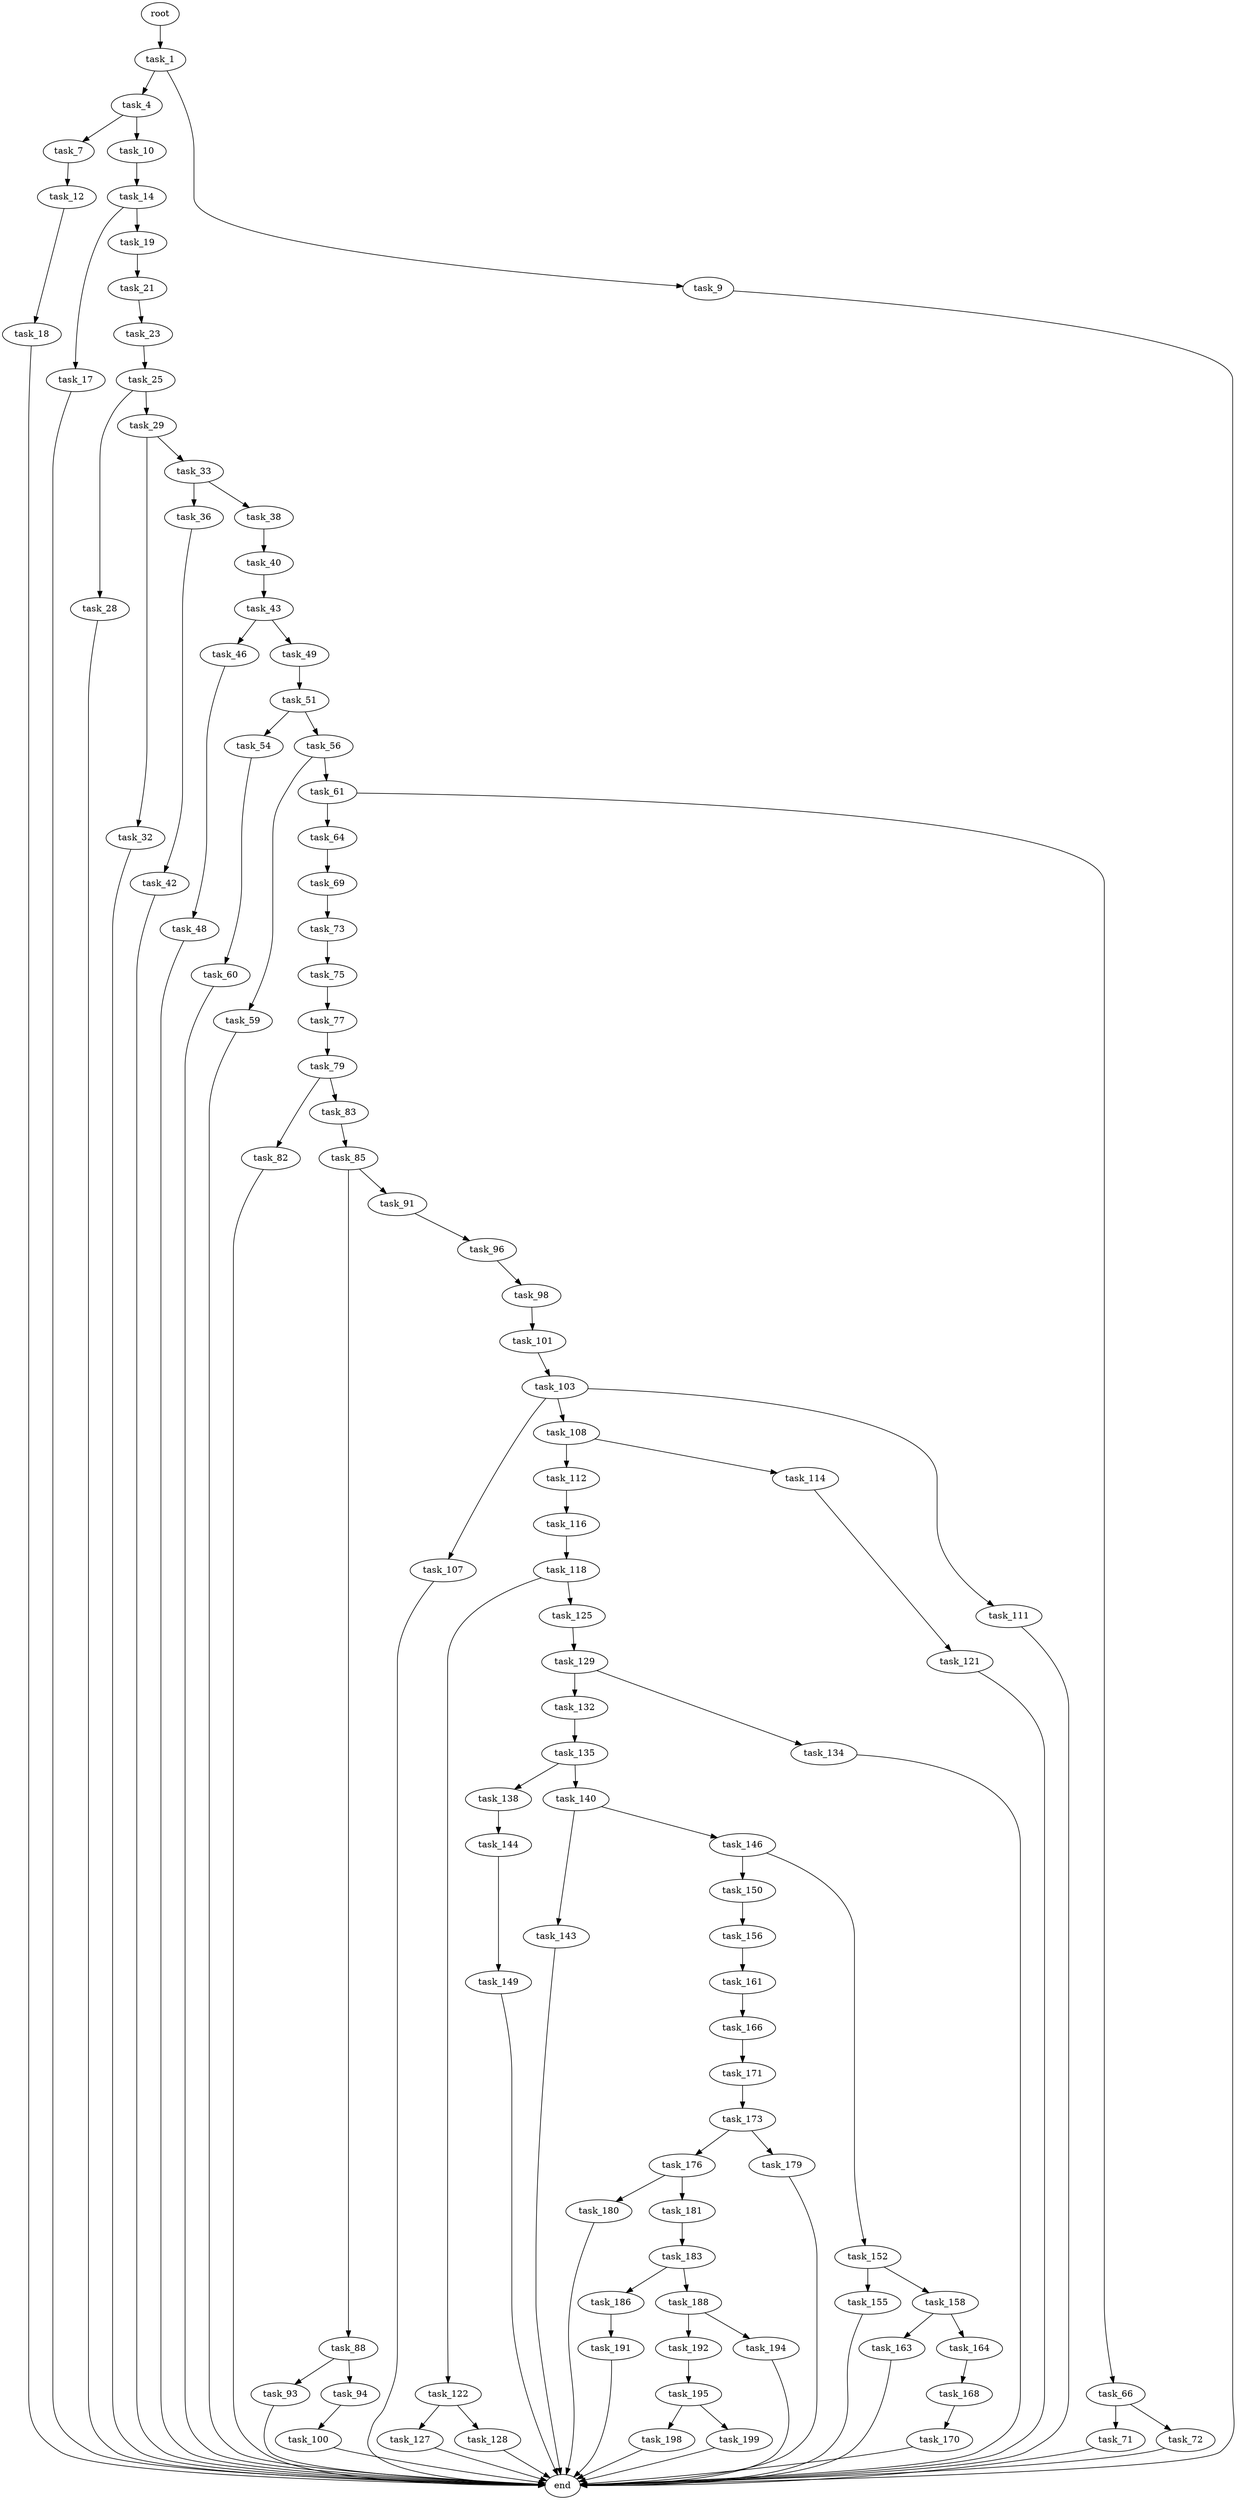 digraph G {
  root [size="0.000000"];
  task_1 [size="549755813888.000000"];
  task_4 [size="404395698413.000000"];
  task_7 [size="391416590494.000000"];
  task_9 [size="49619405350.000000"];
  task_10 [size="4810799348.000000"];
  task_12 [size="1752812290.000000"];
  task_14 [size="8000409543.000000"];
  task_17 [size="663151153425.000000"];
  task_18 [size="12992111134.000000"];
  task_19 [size="115108736744.000000"];
  task_21 [size="3390510650.000000"];
  task_23 [size="8589934592.000000"];
  task_25 [size="100837398647.000000"];
  task_28 [size="134217728000.000000"];
  task_29 [size="8589934592.000000"];
  task_32 [size="712609758.000000"];
  task_33 [size="549755813888.000000"];
  task_36 [size="359468913726.000000"];
  task_38 [size="2205308614.000000"];
  task_40 [size="664657617.000000"];
  task_42 [size="182870749167.000000"];
  task_43 [size="66786926301.000000"];
  task_46 [size="12021254777.000000"];
  task_48 [size="899255285840.000000"];
  task_49 [size="368293445632.000000"];
  task_51 [size="174198287366.000000"];
  task_54 [size="107200822578.000000"];
  task_56 [size="28991029248.000000"];
  task_59 [size="711549452161.000000"];
  task_60 [size="1009536506132.000000"];
  task_61 [size="131300027384.000000"];
  task_64 [size="20327116201.000000"];
  task_66 [size="154604971593.000000"];
  task_69 [size="218463566073.000000"];
  task_71 [size="1398129692.000000"];
  task_72 [size="782757789696.000000"];
  task_73 [size="679794037.000000"];
  task_75 [size="18238954348.000000"];
  task_77 [size="26044239508.000000"];
  task_79 [size="678587214306.000000"];
  task_82 [size="720628558202.000000"];
  task_83 [size="11945202650.000000"];
  task_85 [size="2018744035.000000"];
  task_88 [size="4551659693.000000"];
  task_91 [size="18029359182.000000"];
  task_93 [size="3870595084.000000"];
  task_94 [size="93087683324.000000"];
  task_96 [size="22863516443.000000"];
  task_98 [size="7356127413.000000"];
  task_100 [size="3022120884.000000"];
  task_101 [size="84684573493.000000"];
  task_103 [size="549755813888.000000"];
  task_107 [size="115960862907.000000"];
  task_108 [size="1073741824000.000000"];
  task_111 [size="1073741824000.000000"];
  task_112 [size="782757789696.000000"];
  task_114 [size="1110312048564.000000"];
  task_116 [size="270824946.000000"];
  task_118 [size="11836739411.000000"];
  task_121 [size="134217728000.000000"];
  task_122 [size="19680345887.000000"];
  task_125 [size="479705205255.000000"];
  task_127 [size="88927595228.000000"];
  task_128 [size="929115104717.000000"];
  task_129 [size="47890556571.000000"];
  task_132 [size="280391248563.000000"];
  task_134 [size="1962649918.000000"];
  task_135 [size="134217728000.000000"];
  task_138 [size="28991029248.000000"];
  task_140 [size="30623992209.000000"];
  task_143 [size="782757789696.000000"];
  task_144 [size="8589934592.000000"];
  task_146 [size="71130989898.000000"];
  task_149 [size="1073741824000.000000"];
  task_150 [size="3295922546.000000"];
  task_152 [size="393868269.000000"];
  task_155 [size="17428954680.000000"];
  task_156 [size="368293445632.000000"];
  task_158 [size="15482794831.000000"];
  task_161 [size="6444122713.000000"];
  task_163 [size="508019828645.000000"];
  task_164 [size="6545924104.000000"];
  task_166 [size="523137800792.000000"];
  task_168 [size="782757789696.000000"];
  task_170 [size="262899664456.000000"];
  task_171 [size="549755813888.000000"];
  task_173 [size="161125905771.000000"];
  task_176 [size="68719476736.000000"];
  task_179 [size="46688164691.000000"];
  task_180 [size="782757789696.000000"];
  task_181 [size="782757789696.000000"];
  task_183 [size="549755813888.000000"];
  task_186 [size="8589934592.000000"];
  task_188 [size="40673738393.000000"];
  task_191 [size="782757789696.000000"];
  task_192 [size="1073741824000.000000"];
  task_194 [size="68719476736.000000"];
  task_195 [size="179384973183.000000"];
  task_198 [size="5057412548.000000"];
  task_199 [size="231928233984.000000"];
  end [size="0.000000"];

  root -> task_1 [size="1.000000"];
  task_1 -> task_4 [size="536870912.000000"];
  task_1 -> task_9 [size="536870912.000000"];
  task_4 -> task_7 [size="301989888.000000"];
  task_4 -> task_10 [size="301989888.000000"];
  task_7 -> task_12 [size="301989888.000000"];
  task_9 -> end [size="1.000000"];
  task_10 -> task_14 [size="75497472.000000"];
  task_12 -> task_18 [size="33554432.000000"];
  task_14 -> task_17 [size="209715200.000000"];
  task_14 -> task_19 [size="209715200.000000"];
  task_17 -> end [size="1.000000"];
  task_18 -> end [size="1.000000"];
  task_19 -> task_21 [size="301989888.000000"];
  task_21 -> task_23 [size="75497472.000000"];
  task_23 -> task_25 [size="33554432.000000"];
  task_25 -> task_28 [size="75497472.000000"];
  task_25 -> task_29 [size="75497472.000000"];
  task_28 -> end [size="1.000000"];
  task_29 -> task_32 [size="33554432.000000"];
  task_29 -> task_33 [size="33554432.000000"];
  task_32 -> end [size="1.000000"];
  task_33 -> task_36 [size="536870912.000000"];
  task_33 -> task_38 [size="536870912.000000"];
  task_36 -> task_42 [size="411041792.000000"];
  task_38 -> task_40 [size="134217728.000000"];
  task_40 -> task_43 [size="33554432.000000"];
  task_42 -> end [size="1.000000"];
  task_43 -> task_46 [size="75497472.000000"];
  task_43 -> task_49 [size="75497472.000000"];
  task_46 -> task_48 [size="536870912.000000"];
  task_48 -> end [size="1.000000"];
  task_49 -> task_51 [size="411041792.000000"];
  task_51 -> task_54 [size="536870912.000000"];
  task_51 -> task_56 [size="536870912.000000"];
  task_54 -> task_60 [size="134217728.000000"];
  task_56 -> task_59 [size="75497472.000000"];
  task_56 -> task_61 [size="75497472.000000"];
  task_59 -> end [size="1.000000"];
  task_60 -> end [size="1.000000"];
  task_61 -> task_64 [size="209715200.000000"];
  task_61 -> task_66 [size="209715200.000000"];
  task_64 -> task_69 [size="536870912.000000"];
  task_66 -> task_71 [size="411041792.000000"];
  task_66 -> task_72 [size="411041792.000000"];
  task_69 -> task_73 [size="411041792.000000"];
  task_71 -> end [size="1.000000"];
  task_72 -> end [size="1.000000"];
  task_73 -> task_75 [size="75497472.000000"];
  task_75 -> task_77 [size="411041792.000000"];
  task_77 -> task_79 [size="33554432.000000"];
  task_79 -> task_82 [size="536870912.000000"];
  task_79 -> task_83 [size="536870912.000000"];
  task_82 -> end [size="1.000000"];
  task_83 -> task_85 [size="536870912.000000"];
  task_85 -> task_88 [size="134217728.000000"];
  task_85 -> task_91 [size="134217728.000000"];
  task_88 -> task_93 [size="75497472.000000"];
  task_88 -> task_94 [size="75497472.000000"];
  task_91 -> task_96 [size="679477248.000000"];
  task_93 -> end [size="1.000000"];
  task_94 -> task_100 [size="134217728.000000"];
  task_96 -> task_98 [size="411041792.000000"];
  task_98 -> task_101 [size="838860800.000000"];
  task_100 -> end [size="1.000000"];
  task_101 -> task_103 [size="209715200.000000"];
  task_103 -> task_107 [size="536870912.000000"];
  task_103 -> task_108 [size="536870912.000000"];
  task_103 -> task_111 [size="536870912.000000"];
  task_107 -> end [size="1.000000"];
  task_108 -> task_112 [size="838860800.000000"];
  task_108 -> task_114 [size="838860800.000000"];
  task_111 -> end [size="1.000000"];
  task_112 -> task_116 [size="679477248.000000"];
  task_114 -> task_121 [size="679477248.000000"];
  task_116 -> task_118 [size="33554432.000000"];
  task_118 -> task_122 [size="679477248.000000"];
  task_118 -> task_125 [size="679477248.000000"];
  task_121 -> end [size="1.000000"];
  task_122 -> task_127 [size="536870912.000000"];
  task_122 -> task_128 [size="536870912.000000"];
  task_125 -> task_129 [size="301989888.000000"];
  task_127 -> end [size="1.000000"];
  task_128 -> end [size="1.000000"];
  task_129 -> task_132 [size="134217728.000000"];
  task_129 -> task_134 [size="134217728.000000"];
  task_132 -> task_135 [size="209715200.000000"];
  task_134 -> end [size="1.000000"];
  task_135 -> task_138 [size="209715200.000000"];
  task_135 -> task_140 [size="209715200.000000"];
  task_138 -> task_144 [size="75497472.000000"];
  task_140 -> task_143 [size="679477248.000000"];
  task_140 -> task_146 [size="679477248.000000"];
  task_143 -> end [size="1.000000"];
  task_144 -> task_149 [size="33554432.000000"];
  task_146 -> task_150 [size="75497472.000000"];
  task_146 -> task_152 [size="75497472.000000"];
  task_149 -> end [size="1.000000"];
  task_150 -> task_156 [size="134217728.000000"];
  task_152 -> task_155 [size="33554432.000000"];
  task_152 -> task_158 [size="33554432.000000"];
  task_155 -> end [size="1.000000"];
  task_156 -> task_161 [size="411041792.000000"];
  task_158 -> task_163 [size="838860800.000000"];
  task_158 -> task_164 [size="838860800.000000"];
  task_161 -> task_166 [size="33554432.000000"];
  task_163 -> end [size="1.000000"];
  task_164 -> task_168 [size="679477248.000000"];
  task_166 -> task_171 [size="536870912.000000"];
  task_168 -> task_170 [size="679477248.000000"];
  task_170 -> end [size="1.000000"];
  task_171 -> task_173 [size="536870912.000000"];
  task_173 -> task_176 [size="411041792.000000"];
  task_173 -> task_179 [size="411041792.000000"];
  task_176 -> task_180 [size="134217728.000000"];
  task_176 -> task_181 [size="134217728.000000"];
  task_179 -> end [size="1.000000"];
  task_180 -> end [size="1.000000"];
  task_181 -> task_183 [size="679477248.000000"];
  task_183 -> task_186 [size="536870912.000000"];
  task_183 -> task_188 [size="536870912.000000"];
  task_186 -> task_191 [size="33554432.000000"];
  task_188 -> task_192 [size="838860800.000000"];
  task_188 -> task_194 [size="838860800.000000"];
  task_191 -> end [size="1.000000"];
  task_192 -> task_195 [size="838860800.000000"];
  task_194 -> end [size="1.000000"];
  task_195 -> task_198 [size="838860800.000000"];
  task_195 -> task_199 [size="838860800.000000"];
  task_198 -> end [size="1.000000"];
  task_199 -> end [size="1.000000"];
}
